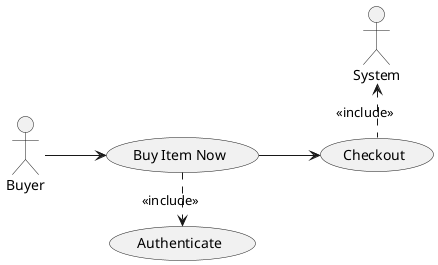 ﻿

@startuml

left to right direction

actor "Buyer" as A1
actor "System" as A2

    usecase "Authenticate" as UC1
    usecase "Buy Item Now" as UC2
    usecase "Checkout" as UC3

A1 --> UC2
UC2 .right-> UC1 : <<include>>
UC2 --> UC3
UC3 .left-> A2 : <<include>>




@enduml
